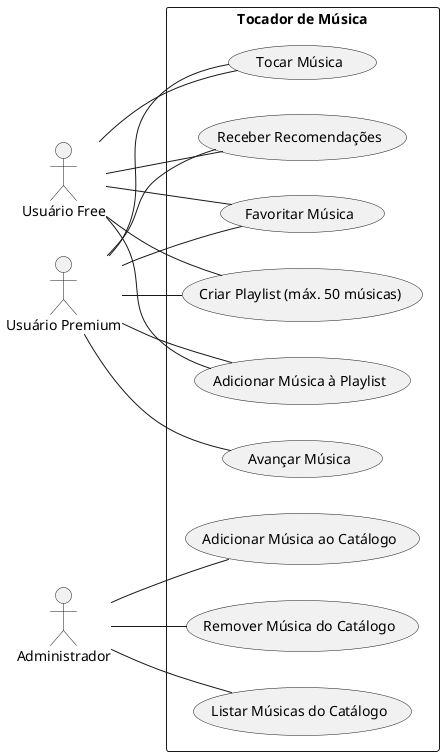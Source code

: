 @startuml
left to right direction

actor "Usuário Free" as Free
actor "Usuário Premium" as Premium
actor "Administrador" as Admin

rectangle "Tocador de Música" {
    usecase "Criar Playlist (máx. 50 músicas)" as U1
    usecase "Adicionar Música à Playlist" as U2
    usecase "Tocar Música" as U3
    usecase "Avançar Música" as U4
    usecase "Receber Recomendações" as U5
    usecase "Favoritar Música" as U6
    usecase "Adicionar Música ao Catálogo" as U7
    usecase "Remover Música do Catálogo" as U8
    usecase "Listar Músicas do Catálogo" as U9
}

Free -- U1
Free -- U2
Free -- U3
Free -- U5
Free -- U6

Premium -- U1
Premium -- U2
Premium -- U3
Premium -- U4
Premium -- U5
Premium -- U6

Admin -- U7
Admin -- U8
Admin -- U9
@enduml
